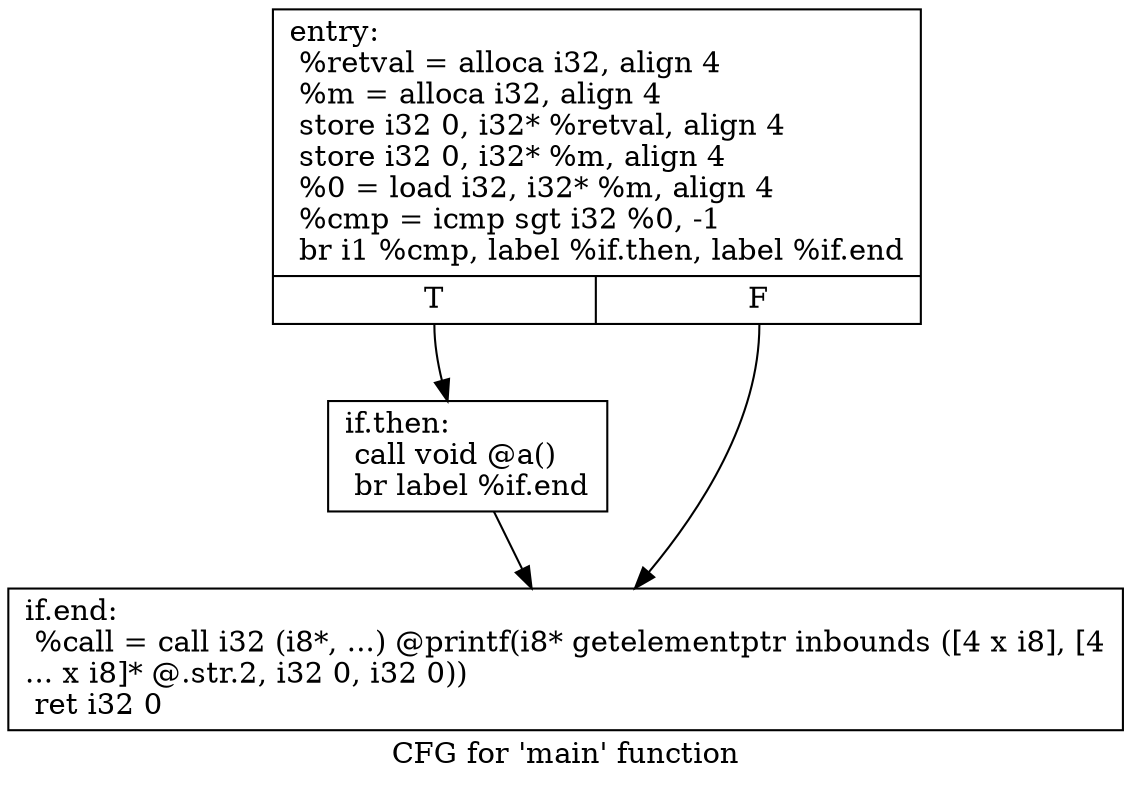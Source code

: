 digraph "CFG for 'main' function" {
	label="CFG for 'main' function";

	Node0x673f210 [shape=record,label="{entry:\l  %retval = alloca i32, align 4\l  %m = alloca i32, align 4\l  store i32 0, i32* %retval, align 4\l  store i32 0, i32* %m, align 4\l  %0 = load i32, i32* %m, align 4\l  %cmp = icmp sgt i32 %0, -1\l  br i1 %cmp, label %if.then, label %if.end\l|{<s0>T|<s1>F}}"];
	Node0x673f210:s0 -> Node0x673f5c0;
	Node0x673f210:s1 -> Node0x673f690;
	Node0x673f5c0 [shape=record,label="{if.then:                                          \l  call void @a()\l  br label %if.end\l}"];
	Node0x673f5c0 -> Node0x673f690;
	Node0x673f690 [shape=record,label="{if.end:                                           \l  %call = call i32 (i8*, ...) @printf(i8* getelementptr inbounds ([4 x i8], [4\l... x i8]* @.str.2, i32 0, i32 0))\l  ret i32 0\l}"];
}
